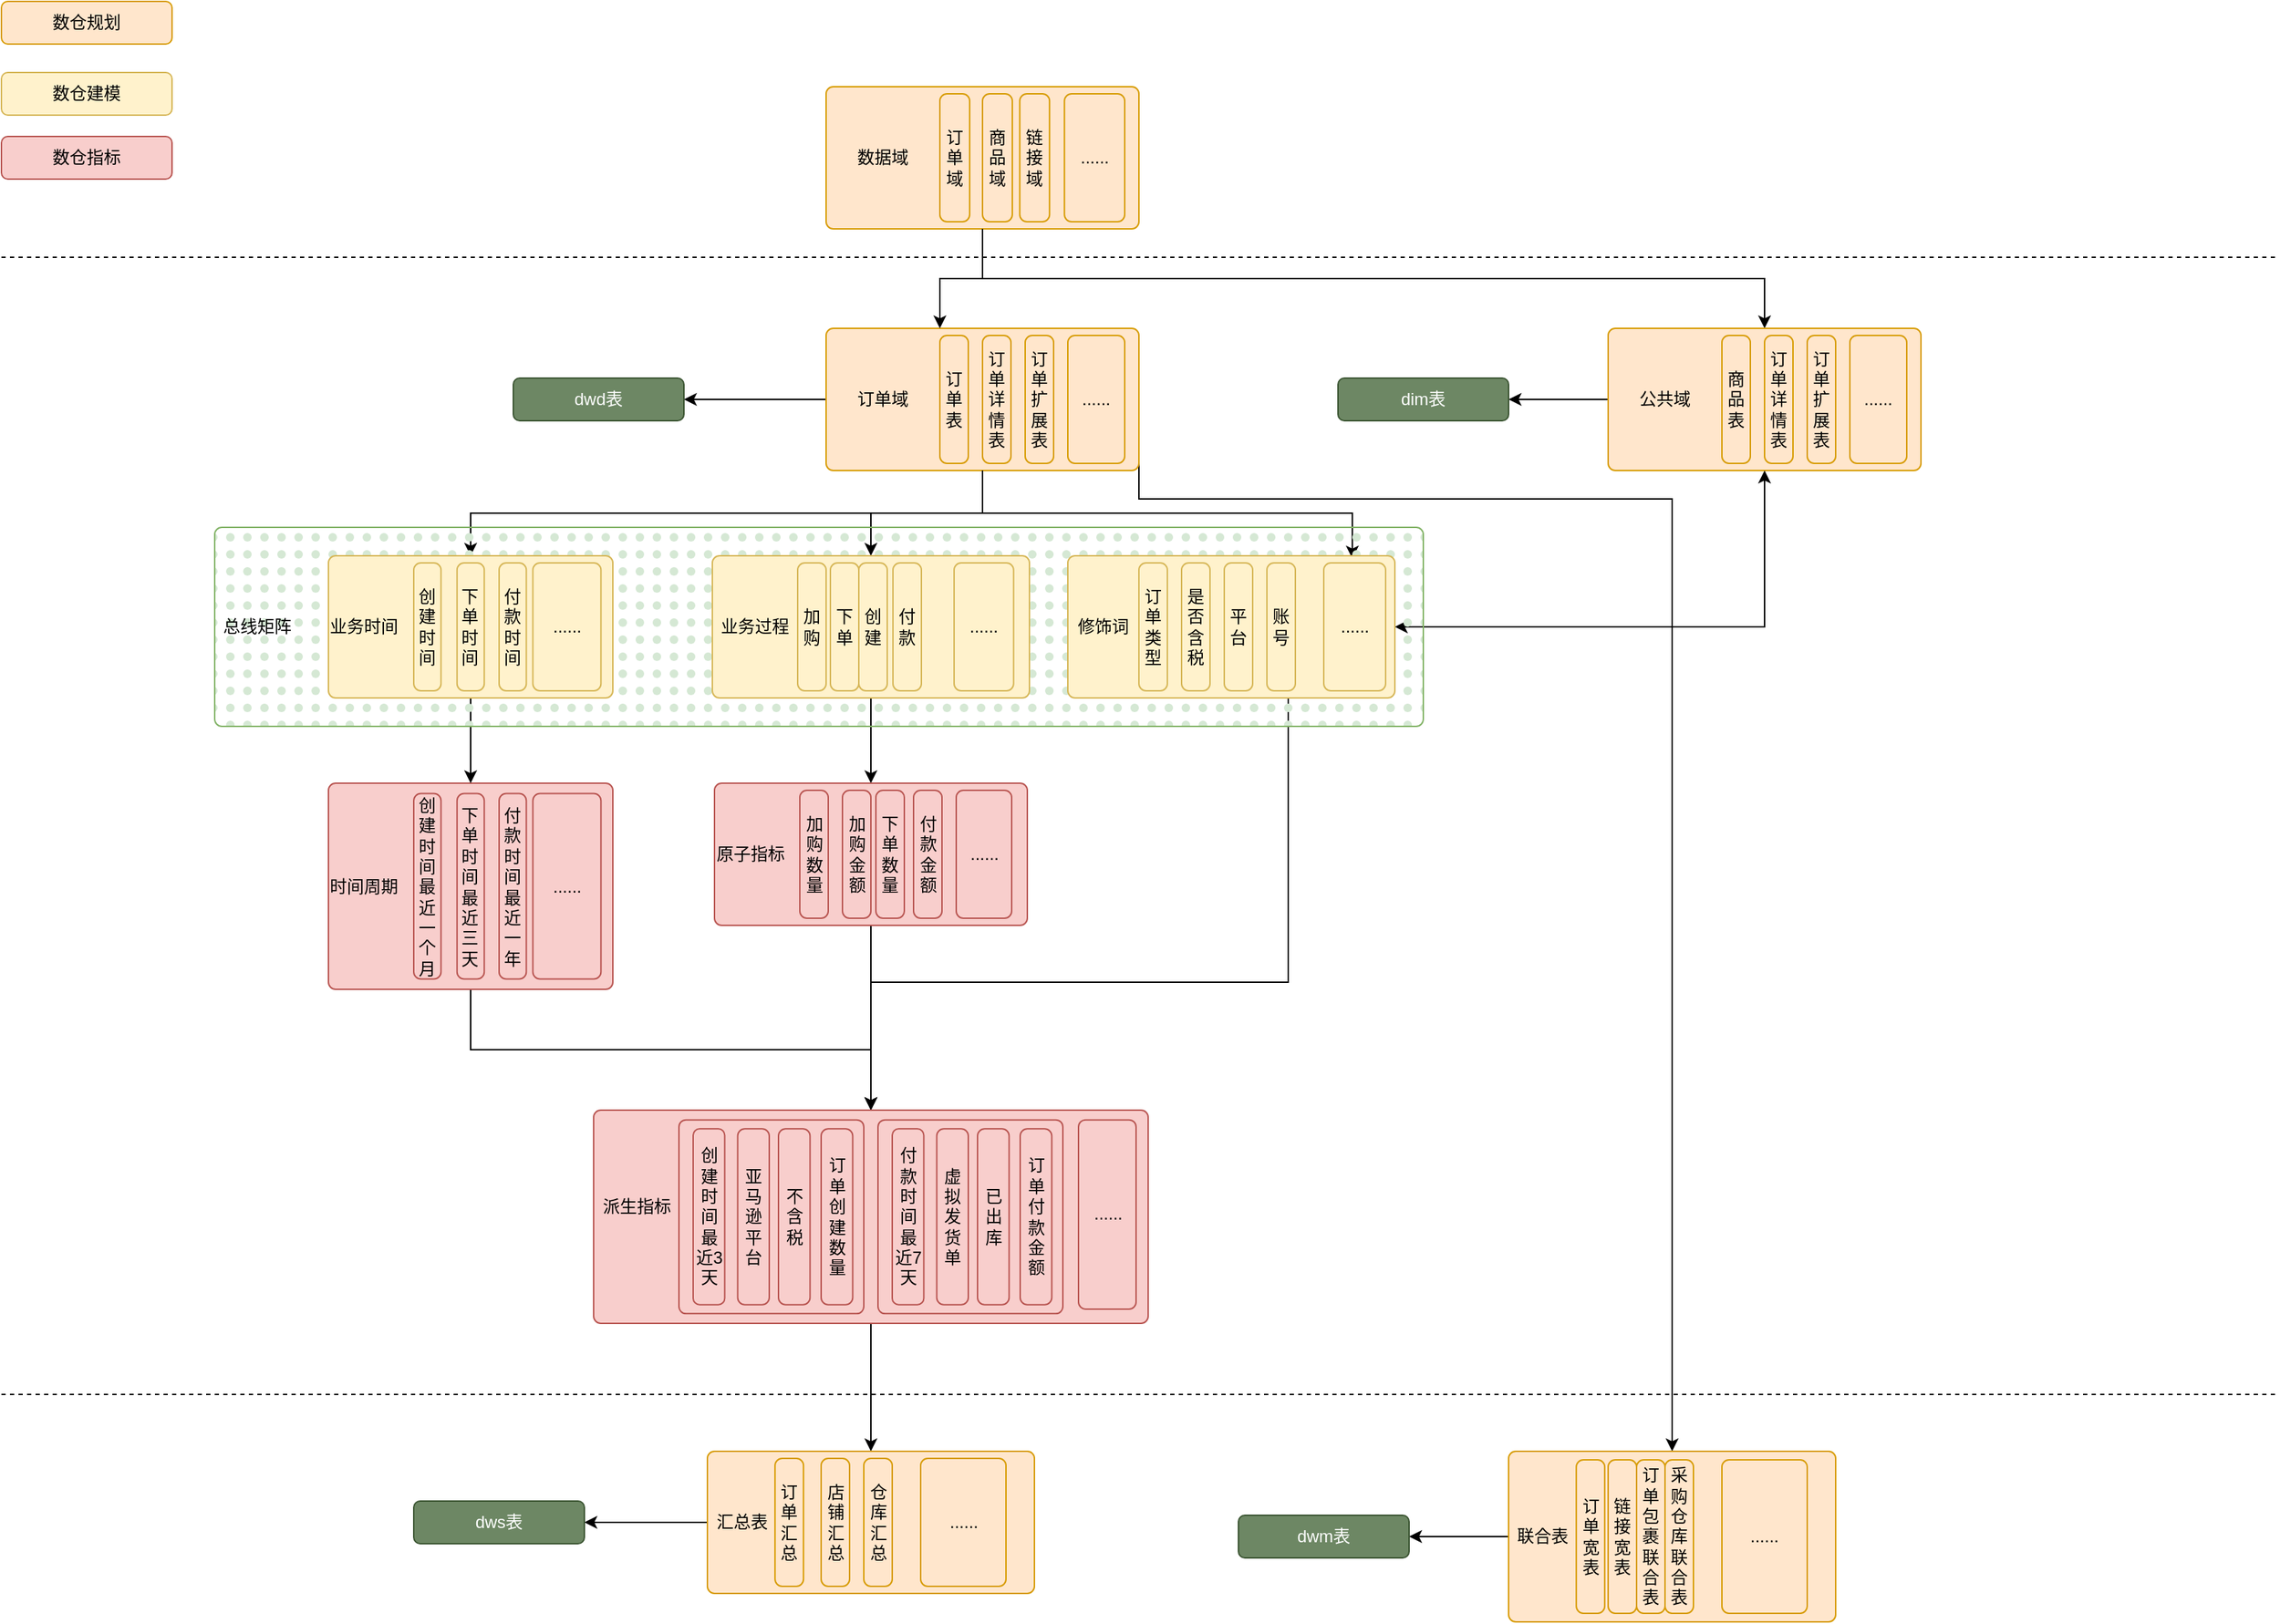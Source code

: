 <mxfile version="24.9.1">
  <diagram name="第 1 页" id="djIlXgQGoJNYmzbcMCp1">
    <mxGraphModel dx="2501" dy="746" grid="1" gridSize="10" guides="1" tooltips="1" connect="1" arrows="1" fold="1" page="1" pageScale="1" pageWidth="827" pageHeight="1169" math="0" shadow="0">
      <root>
        <mxCell id="0" />
        <mxCell id="1" parent="0" />
        <mxCell id="JS5keNYWA7rWo26T6prg-126" style="edgeStyle=orthogonalEdgeStyle;rounded=0;orthogonalLoop=1;jettySize=auto;html=1;exitX=0.5;exitY=1;exitDx=0;exitDy=0;" parent="1" source="JS5keNYWA7rWo26T6prg-25" target="JS5keNYWA7rWo26T6prg-120" edge="1">
          <mxGeometry relative="1" as="geometry" />
        </mxCell>
        <mxCell id="JS5keNYWA7rWo26T6prg-25" value="" style="rounded=1;absoluteArcSize=1;html=1;arcSize=10;fillColor=#ffe6cc;strokeColor=#d79b00;" parent="1" vertex="1">
          <mxGeometry x="220" y="80" width="220" height="100" as="geometry" />
        </mxCell>
        <mxCell id="JS5keNYWA7rWo26T6prg-26" value="数据域" style="html=1;shape=mxgraph.er.anchor;whiteSpace=wrap;" parent="JS5keNYWA7rWo26T6prg-25" vertex="1">
          <mxGeometry width="80" height="100" as="geometry" />
        </mxCell>
        <mxCell id="JS5keNYWA7rWo26T6prg-27" value="链接域" style="rounded=1;absoluteArcSize=1;html=1;arcSize=10;whiteSpace=wrap;points=[];strokeColor=inherit;fillColor=inherit;" parent="JS5keNYWA7rWo26T6prg-25" vertex="1">
          <mxGeometry x="136.19" y="5" width="20.952" height="90" as="geometry" />
        </mxCell>
        <mxCell id="JS5keNYWA7rWo26T6prg-29" value="商品域" style="rounded=1;absoluteArcSize=1;html=1;arcSize=10;whiteSpace=wrap;points=[];strokeColor=inherit;fillColor=inherit;" parent="JS5keNYWA7rWo26T6prg-25" vertex="1">
          <mxGeometry x="110" y="5" width="20.952" height="90" as="geometry" />
        </mxCell>
        <mxCell id="JS5keNYWA7rWo26T6prg-30" value="订单域" style="rounded=1;absoluteArcSize=1;html=1;arcSize=10;whiteSpace=wrap;points=[];strokeColor=inherit;fillColor=inherit;" parent="JS5keNYWA7rWo26T6prg-25" vertex="1">
          <mxGeometry x="80.0" y="5" width="20.952" height="90" as="geometry" />
        </mxCell>
        <mxCell id="JS5keNYWA7rWo26T6prg-36" value="......" style="rounded=1;absoluteArcSize=1;html=1;arcSize=10;whiteSpace=wrap;points=[];strokeColor=inherit;fillColor=inherit;" parent="JS5keNYWA7rWo26T6prg-25" vertex="1">
          <mxGeometry x="167.62" y="5" width="42.38" height="90" as="geometry" />
        </mxCell>
        <mxCell id="JS5keNYWA7rWo26T6prg-101" style="edgeStyle=orthogonalEdgeStyle;rounded=0;orthogonalLoop=1;jettySize=auto;html=1;exitX=0.5;exitY=1;exitDx=0;exitDy=0;entryX=0.5;entryY=0;entryDx=0;entryDy=0;" parent="1" source="JS5keNYWA7rWo26T6prg-37" target="JS5keNYWA7rWo26T6prg-50" edge="1">
          <mxGeometry relative="1" as="geometry" />
        </mxCell>
        <mxCell id="JS5keNYWA7rWo26T6prg-139" style="edgeStyle=orthogonalEdgeStyle;rounded=0;orthogonalLoop=1;jettySize=auto;html=1;exitX=0.5;exitY=1;exitDx=0;exitDy=0;entryX=0.5;entryY=0;entryDx=0;entryDy=0;" parent="1" source="JS5keNYWA7rWo26T6prg-37" target="JS5keNYWA7rWo26T6prg-108" edge="1">
          <mxGeometry relative="1" as="geometry" />
        </mxCell>
        <mxCell id="JS5keNYWA7rWo26T6prg-142" style="edgeStyle=orthogonalEdgeStyle;rounded=0;orthogonalLoop=1;jettySize=auto;html=1;exitX=0;exitY=0.5;exitDx=0;exitDy=0;" parent="1" source="JS5keNYWA7rWo26T6prg-37" target="JS5keNYWA7rWo26T6prg-140" edge="1">
          <mxGeometry relative="1" as="geometry" />
        </mxCell>
        <mxCell id="JS5keNYWA7rWo26T6prg-158" style="edgeStyle=orthogonalEdgeStyle;rounded=0;orthogonalLoop=1;jettySize=auto;html=1;exitX=1;exitY=0.5;exitDx=0;exitDy=0;" parent="1" source="JS5keNYWA7rWo26T6prg-37" target="JS5keNYWA7rWo26T6prg-152" edge="1">
          <mxGeometry relative="1" as="geometry">
            <Array as="points">
              <mxPoint x="440" y="370" />
              <mxPoint x="815" y="370" />
            </Array>
          </mxGeometry>
        </mxCell>
        <mxCell id="JS5keNYWA7rWo26T6prg-37" value="" style="rounded=1;absoluteArcSize=1;html=1;arcSize=10;fillColor=#ffe6cc;strokeColor=#d79b00;" parent="1" vertex="1">
          <mxGeometry x="220" y="250" width="220" height="100" as="geometry" />
        </mxCell>
        <mxCell id="JS5keNYWA7rWo26T6prg-38" value="订单域" style="html=1;shape=mxgraph.er.anchor;whiteSpace=wrap;" parent="JS5keNYWA7rWo26T6prg-37" vertex="1">
          <mxGeometry width="80" height="100" as="geometry" />
        </mxCell>
        <mxCell id="JS5keNYWA7rWo26T6prg-39" value="订单表" style="rounded=1;absoluteArcSize=1;html=1;arcSize=10;whiteSpace=wrap;points=[];strokeColor=inherit;fillColor=inherit;" parent="JS5keNYWA7rWo26T6prg-37" vertex="1">
          <mxGeometry x="80" y="5" width="20" height="90" as="geometry" />
        </mxCell>
        <mxCell id="JS5keNYWA7rWo26T6prg-43" value="订单详情表" style="rounded=1;absoluteArcSize=1;html=1;arcSize=10;whiteSpace=wrap;points=[];strokeColor=inherit;fillColor=inherit;" parent="JS5keNYWA7rWo26T6prg-37" vertex="1">
          <mxGeometry x="110" y="5" width="20" height="90" as="geometry" />
        </mxCell>
        <mxCell id="JS5keNYWA7rWo26T6prg-44" value="订单扩展表" style="rounded=1;absoluteArcSize=1;html=1;arcSize=10;whiteSpace=wrap;points=[];strokeColor=inherit;fillColor=inherit;" parent="JS5keNYWA7rWo26T6prg-37" vertex="1">
          <mxGeometry x="140" y="5" width="20" height="90" as="geometry" />
        </mxCell>
        <mxCell id="JS5keNYWA7rWo26T6prg-45" value="......" style="rounded=1;absoluteArcSize=1;html=1;arcSize=10;whiteSpace=wrap;points=[];strokeColor=inherit;fillColor=inherit;" parent="JS5keNYWA7rWo26T6prg-37" vertex="1">
          <mxGeometry x="170" y="5" width="40" height="90" as="geometry" />
        </mxCell>
        <mxCell id="JS5keNYWA7rWo26T6prg-118" style="edgeStyle=orthogonalEdgeStyle;rounded=0;orthogonalLoop=1;jettySize=auto;html=1;exitX=0.5;exitY=1;exitDx=0;exitDy=0;entryX=0.5;entryY=0;entryDx=0;entryDy=0;" parent="1" source="JS5keNYWA7rWo26T6prg-47" target="JS5keNYWA7rWo26T6prg-59" edge="1">
          <mxGeometry relative="1" as="geometry">
            <Array as="points">
              <mxPoint x="545" y="710" />
              <mxPoint x="252" y="710" />
            </Array>
          </mxGeometry>
        </mxCell>
        <mxCell id="JS5keNYWA7rWo26T6prg-103" style="edgeStyle=orthogonalEdgeStyle;rounded=0;orthogonalLoop=1;jettySize=auto;html=1;exitX=0.5;exitY=1;exitDx=0;exitDy=0;entryX=0.5;entryY=0;entryDx=0;entryDy=0;" parent="1" source="JS5keNYWA7rWo26T6prg-50" target="JS5keNYWA7rWo26T6prg-56" edge="1">
          <mxGeometry relative="1" as="geometry" />
        </mxCell>
        <mxCell id="JS5keNYWA7rWo26T6prg-116" style="edgeStyle=orthogonalEdgeStyle;rounded=0;orthogonalLoop=1;jettySize=auto;html=1;exitX=0.5;exitY=1;exitDx=0;exitDy=0;entryX=0.5;entryY=0;entryDx=0;entryDy=0;" parent="1" source="JS5keNYWA7rWo26T6prg-53" target="JS5keNYWA7rWo26T6prg-59" edge="1">
          <mxGeometry relative="1" as="geometry" />
        </mxCell>
        <mxCell id="JS5keNYWA7rWo26T6prg-53" value="" style="rounded=1;absoluteArcSize=1;html=1;arcSize=10;fillColor=#f8cecc;strokeColor=#b85450;" parent="1" vertex="1">
          <mxGeometry x="-130" y="570" width="200" height="145" as="geometry" />
        </mxCell>
        <mxCell id="JS5keNYWA7rWo26T6prg-54" value="时间周期" style="html=1;shape=mxgraph.er.anchor;whiteSpace=wrap;" parent="JS5keNYWA7rWo26T6prg-53" vertex="1">
          <mxGeometry width="50.0" height="145.0" as="geometry" />
        </mxCell>
        <mxCell id="JS5keNYWA7rWo26T6prg-65" value="......" style="rounded=1;absoluteArcSize=1;html=1;arcSize=10;whiteSpace=wrap;points=[];strokeColor=inherit;fillColor=inherit;" parent="JS5keNYWA7rWo26T6prg-53" vertex="1">
          <mxGeometry x="143.75" y="7.25" width="47.917" height="130.5" as="geometry" />
        </mxCell>
        <mxCell id="JS5keNYWA7rWo26T6prg-64" value="付款时间最近一年" style="rounded=1;absoluteArcSize=1;html=1;arcSize=10;whiteSpace=wrap;points=[];strokeColor=inherit;fillColor=inherit;" parent="JS5keNYWA7rWo26T6prg-53" vertex="1">
          <mxGeometry x="120.001" y="7.25" width="19.167" height="130.5" as="geometry" />
        </mxCell>
        <mxCell id="JS5keNYWA7rWo26T6prg-63" value="下单时间最近三天" style="rounded=1;absoluteArcSize=1;html=1;arcSize=10;whiteSpace=wrap;points=[];strokeColor=inherit;fillColor=inherit;" parent="JS5keNYWA7rWo26T6prg-53" vertex="1">
          <mxGeometry x="90.421" y="7.25" width="19.167" height="130.5" as="geometry" />
        </mxCell>
        <mxCell id="JS5keNYWA7rWo26T6prg-55" value="创建时间最近一个月" style="rounded=1;absoluteArcSize=1;html=1;arcSize=10;whiteSpace=wrap;points=[];strokeColor=inherit;fillColor=inherit;" parent="JS5keNYWA7rWo26T6prg-53" vertex="1">
          <mxGeometry x="60" y="7.25" width="19.167" height="130.5" as="geometry" />
        </mxCell>
        <mxCell id="JS5keNYWA7rWo26T6prg-106" style="edgeStyle=orthogonalEdgeStyle;rounded=0;orthogonalLoop=1;jettySize=auto;html=1;exitX=0.5;exitY=1;exitDx=0;exitDy=0;entryX=0.5;entryY=0;entryDx=0;entryDy=0;" parent="1" source="JS5keNYWA7rWo26T6prg-56" target="JS5keNYWA7rWo26T6prg-59" edge="1">
          <mxGeometry relative="1" as="geometry" />
        </mxCell>
        <mxCell id="JS5keNYWA7rWo26T6prg-56" value="" style="rounded=1;absoluteArcSize=1;html=1;arcSize=10;fillColor=#f8cecc;strokeColor=#b85450;" parent="1" vertex="1">
          <mxGeometry x="141.5" y="570" width="220" height="100" as="geometry" />
        </mxCell>
        <mxCell id="JS5keNYWA7rWo26T6prg-57" value="原子指标" style="html=1;shape=mxgraph.er.anchor;whiteSpace=wrap;" parent="JS5keNYWA7rWo26T6prg-56" vertex="1">
          <mxGeometry width="50" height="100" as="geometry" />
        </mxCell>
        <mxCell id="JS5keNYWA7rWo26T6prg-58" value="......" style="rounded=1;absoluteArcSize=1;html=1;arcSize=10;whiteSpace=wrap;points=[];strokeColor=inherit;fillColor=inherit;" parent="JS5keNYWA7rWo26T6prg-56" vertex="1">
          <mxGeometry x="170" y="5" width="39" height="90" as="geometry" />
        </mxCell>
        <mxCell id="JS5keNYWA7rWo26T6prg-70" value="加购数量" style="rounded=1;absoluteArcSize=1;html=1;arcSize=10;whiteSpace=wrap;points=[];strokeColor=inherit;fillColor=inherit;" parent="JS5keNYWA7rWo26T6prg-56" vertex="1">
          <mxGeometry x="60" y="5" width="20" height="90" as="geometry" />
        </mxCell>
        <mxCell id="JS5keNYWA7rWo26T6prg-71" value="加购金额" style="rounded=1;absoluteArcSize=1;html=1;arcSize=10;whiteSpace=wrap;points=[];strokeColor=inherit;fillColor=inherit;" parent="JS5keNYWA7rWo26T6prg-56" vertex="1">
          <mxGeometry x="90" y="5" width="20" height="90" as="geometry" />
        </mxCell>
        <mxCell id="JS5keNYWA7rWo26T6prg-72" value="下单数量" style="rounded=1;absoluteArcSize=1;html=1;arcSize=10;whiteSpace=wrap;points=[];strokeColor=inherit;fillColor=inherit;" parent="JS5keNYWA7rWo26T6prg-56" vertex="1">
          <mxGeometry x="113.5" y="5" width="20" height="90" as="geometry" />
        </mxCell>
        <mxCell id="JS5keNYWA7rWo26T6prg-73" value="付款金额" style="rounded=1;absoluteArcSize=1;html=1;arcSize=10;whiteSpace=wrap;points=[];strokeColor=inherit;fillColor=inherit;" parent="JS5keNYWA7rWo26T6prg-56" vertex="1">
          <mxGeometry x="140" y="5" width="20" height="90" as="geometry" />
        </mxCell>
        <mxCell id="JS5keNYWA7rWo26T6prg-151" style="edgeStyle=orthogonalEdgeStyle;rounded=0;orthogonalLoop=1;jettySize=auto;html=1;exitX=0.5;exitY=1;exitDx=0;exitDy=0;entryX=0.5;entryY=0;entryDx=0;entryDy=0;" parent="1" source="JS5keNYWA7rWo26T6prg-59" target="JS5keNYWA7rWo26T6prg-145" edge="1">
          <mxGeometry relative="1" as="geometry" />
        </mxCell>
        <mxCell id="JS5keNYWA7rWo26T6prg-59" value="" style="rounded=1;absoluteArcSize=1;html=1;arcSize=10;fillColor=#f8cecc;strokeColor=#b85450;" parent="1" vertex="1">
          <mxGeometry x="56.5" y="800" width="390" height="150" as="geometry" />
        </mxCell>
        <mxCell id="JS5keNYWA7rWo26T6prg-60" value="派生指标" style="html=1;shape=mxgraph.er.anchor;whiteSpace=wrap;" parent="JS5keNYWA7rWo26T6prg-59" vertex="1">
          <mxGeometry width="60" height="136.36" as="geometry" />
        </mxCell>
        <mxCell id="JS5keNYWA7rWo26T6prg-61" value="......" style="rounded=1;absoluteArcSize=1;html=1;arcSize=10;whiteSpace=wrap;points=[];strokeColor=inherit;fillColor=inherit;" parent="JS5keNYWA7rWo26T6prg-59" vertex="1">
          <mxGeometry x="341" y="6.82" width="40.5" height="133.18" as="geometry" />
        </mxCell>
        <mxCell id="JS5keNYWA7rWo26T6prg-80" value="" style="rounded=1;absoluteArcSize=1;html=1;arcSize=10;fillColor=#f8cecc;strokeColor=#b85450;" parent="JS5keNYWA7rWo26T6prg-59" vertex="1">
          <mxGeometry x="60" y="6.82" width="130" height="136.36" as="geometry" />
        </mxCell>
        <mxCell id="JS5keNYWA7rWo26T6prg-81" value="" style="html=1;shape=mxgraph.er.anchor;whiteSpace=wrap;" parent="JS5keNYWA7rWo26T6prg-80" vertex="1">
          <mxGeometry width="65" height="136.36" as="geometry" />
        </mxCell>
        <mxCell id="JS5keNYWA7rWo26T6prg-85" value="创建时间最近3天" style="rounded=1;absoluteArcSize=1;html=1;arcSize=9;whiteSpace=wrap;points=[];strokeColor=inherit;fillColor=inherit;" parent="JS5keNYWA7rWo26T6prg-80" vertex="1">
          <mxGeometry x="10" y="6.36" width="22.2" height="123.64" as="geometry" />
        </mxCell>
        <mxCell id="JS5keNYWA7rWo26T6prg-82" value="亚马逊平台" style="rounded=1;absoluteArcSize=1;html=1;arcSize=10;whiteSpace=wrap;points=[];strokeColor=inherit;fillColor=inherit;" parent="JS5keNYWA7rWo26T6prg-80" vertex="1">
          <mxGeometry x="41.3" y="6.36" width="22.2" height="123.64" as="geometry" />
        </mxCell>
        <mxCell id="JS5keNYWA7rWo26T6prg-86" value="不含税" style="rounded=1;absoluteArcSize=1;html=1;arcSize=10;whiteSpace=wrap;points=[];strokeColor=inherit;fillColor=inherit;" parent="JS5keNYWA7rWo26T6prg-80" vertex="1">
          <mxGeometry x="70" y="6.36" width="22.2" height="123.64" as="geometry" />
        </mxCell>
        <mxCell id="JS5keNYWA7rWo26T6prg-87" value="订单创建数量" style="rounded=1;absoluteArcSize=1;html=1;arcSize=10;whiteSpace=wrap;points=[];strokeColor=inherit;fillColor=inherit;" parent="JS5keNYWA7rWo26T6prg-80" vertex="1">
          <mxGeometry x="100" y="6.36" width="22.2" height="123.64" as="geometry" />
        </mxCell>
        <mxCell id="JS5keNYWA7rWo26T6prg-89" value="" style="rounded=1;absoluteArcSize=1;html=1;arcSize=10;fillColor=#f8cecc;strokeColor=#b85450;" parent="JS5keNYWA7rWo26T6prg-59" vertex="1">
          <mxGeometry x="200" y="6.82" width="130" height="136.36" as="geometry" />
        </mxCell>
        <mxCell id="JS5keNYWA7rWo26T6prg-90" value="" style="html=1;shape=mxgraph.er.anchor;whiteSpace=wrap;" parent="JS5keNYWA7rWo26T6prg-89" vertex="1">
          <mxGeometry width="65" height="136.36" as="geometry" />
        </mxCell>
        <mxCell id="JS5keNYWA7rWo26T6prg-91" value="付款时间最近7天" style="rounded=1;absoluteArcSize=1;html=1;arcSize=9;whiteSpace=wrap;points=[];strokeColor=inherit;fillColor=inherit;" parent="JS5keNYWA7rWo26T6prg-89" vertex="1">
          <mxGeometry x="10" y="6.36" width="22.2" height="123.64" as="geometry" />
        </mxCell>
        <mxCell id="JS5keNYWA7rWo26T6prg-92" value="虚拟发货单" style="rounded=1;absoluteArcSize=1;html=1;arcSize=10;whiteSpace=wrap;points=[];strokeColor=inherit;fillColor=inherit;" parent="JS5keNYWA7rWo26T6prg-89" vertex="1">
          <mxGeometry x="41.3" y="6.36" width="22.2" height="123.64" as="geometry" />
        </mxCell>
        <mxCell id="JS5keNYWA7rWo26T6prg-93" value="已出库" style="rounded=1;absoluteArcSize=1;html=1;arcSize=10;whiteSpace=wrap;points=[];strokeColor=inherit;fillColor=inherit;" parent="JS5keNYWA7rWo26T6prg-89" vertex="1">
          <mxGeometry x="70" y="6.36" width="22.2" height="123.64" as="geometry" />
        </mxCell>
        <mxCell id="JS5keNYWA7rWo26T6prg-94" value="订单付款金额" style="rounded=1;absoluteArcSize=1;html=1;arcSize=10;whiteSpace=wrap;points=[];strokeColor=inherit;fillColor=inherit;" parent="JS5keNYWA7rWo26T6prg-89" vertex="1">
          <mxGeometry x="100" y="6.36" width="22.2" height="123.64" as="geometry" />
        </mxCell>
        <mxCell id="JS5keNYWA7rWo26T6prg-99" style="edgeStyle=orthogonalEdgeStyle;rounded=0;orthogonalLoop=1;jettySize=auto;html=1;exitX=0.5;exitY=1;exitDx=0;exitDy=0;entryX=1;entryY=0;entryDx=0;entryDy=0;entryPerimeter=0;" parent="1" source="JS5keNYWA7rWo26T6prg-25" target="JS5keNYWA7rWo26T6prg-38" edge="1">
          <mxGeometry relative="1" as="geometry" />
        </mxCell>
        <mxCell id="JS5keNYWA7rWo26T6prg-100" style="edgeStyle=orthogonalEdgeStyle;rounded=0;orthogonalLoop=1;jettySize=auto;html=1;exitX=0.5;exitY=1;exitDx=0;exitDy=0;entryX=0.87;entryY=0.02;entryDx=0;entryDy=0;entryPerimeter=0;" parent="1" source="JS5keNYWA7rWo26T6prg-37" target="JS5keNYWA7rWo26T6prg-47" edge="1">
          <mxGeometry relative="1" as="geometry" />
        </mxCell>
        <mxCell id="JS5keNYWA7rWo26T6prg-115" style="edgeStyle=orthogonalEdgeStyle;rounded=0;orthogonalLoop=1;jettySize=auto;html=1;exitX=0.5;exitY=1;exitDx=0;exitDy=0;entryX=0.5;entryY=0;entryDx=0;entryDy=0;" parent="1" source="JS5keNYWA7rWo26T6prg-108" target="JS5keNYWA7rWo26T6prg-53" edge="1">
          <mxGeometry relative="1" as="geometry" />
        </mxCell>
        <mxCell id="JS5keNYWA7rWo26T6prg-144" style="edgeStyle=orthogonalEdgeStyle;rounded=0;orthogonalLoop=1;jettySize=auto;html=1;exitX=0;exitY=0.5;exitDx=0;exitDy=0;" parent="1" source="JS5keNYWA7rWo26T6prg-120" target="JS5keNYWA7rWo26T6prg-143" edge="1">
          <mxGeometry relative="1" as="geometry" />
        </mxCell>
        <mxCell id="JS5keNYWA7rWo26T6prg-120" value="" style="rounded=1;absoluteArcSize=1;html=1;arcSize=10;fillColor=#ffe6cc;strokeColor=#d79b00;" parent="1" vertex="1">
          <mxGeometry x="770" y="250" width="220" height="100" as="geometry" />
        </mxCell>
        <mxCell id="JS5keNYWA7rWo26T6prg-121" value="公共域" style="html=1;shape=mxgraph.er.anchor;whiteSpace=wrap;" parent="JS5keNYWA7rWo26T6prg-120" vertex="1">
          <mxGeometry width="80" height="100" as="geometry" />
        </mxCell>
        <mxCell id="JS5keNYWA7rWo26T6prg-122" value="商品表" style="rounded=1;absoluteArcSize=1;html=1;arcSize=10;whiteSpace=wrap;points=[];strokeColor=inherit;fillColor=inherit;" parent="JS5keNYWA7rWo26T6prg-120" vertex="1">
          <mxGeometry x="80" y="5" width="20" height="90" as="geometry" />
        </mxCell>
        <mxCell id="JS5keNYWA7rWo26T6prg-123" value="订单详情表" style="rounded=1;absoluteArcSize=1;html=1;arcSize=10;whiteSpace=wrap;points=[];strokeColor=inherit;fillColor=inherit;" parent="JS5keNYWA7rWo26T6prg-120" vertex="1">
          <mxGeometry x="110" y="5" width="20" height="90" as="geometry" />
        </mxCell>
        <mxCell id="JS5keNYWA7rWo26T6prg-124" value="订单扩展表" style="rounded=1;absoluteArcSize=1;html=1;arcSize=10;whiteSpace=wrap;points=[];strokeColor=inherit;fillColor=inherit;" parent="JS5keNYWA7rWo26T6prg-120" vertex="1">
          <mxGeometry x="140" y="5" width="20" height="90" as="geometry" />
        </mxCell>
        <mxCell id="JS5keNYWA7rWo26T6prg-125" value="......" style="rounded=1;absoluteArcSize=1;html=1;arcSize=10;whiteSpace=wrap;points=[];strokeColor=inherit;fillColor=inherit;" parent="JS5keNYWA7rWo26T6prg-120" vertex="1">
          <mxGeometry x="170" y="5" width="40" height="90" as="geometry" />
        </mxCell>
        <mxCell id="JS5keNYWA7rWo26T6prg-129" value="" style="endArrow=classic;startArrow=classic;html=1;rounded=0;exitX=1;exitY=0.5;exitDx=0;exitDy=0;entryX=0.5;entryY=1;entryDx=0;entryDy=0;" parent="1" source="JS5keNYWA7rWo26T6prg-47" target="JS5keNYWA7rWo26T6prg-120" edge="1">
          <mxGeometry width="50" height="50" relative="1" as="geometry">
            <mxPoint x="310" y="270" as="sourcePoint" />
            <mxPoint x="900" y="390" as="targetPoint" />
            <Array as="points">
              <mxPoint x="880" y="460" />
            </Array>
          </mxGeometry>
        </mxCell>
        <mxCell id="JS5keNYWA7rWo26T6prg-130" value="数仓规划" style="rounded=1;whiteSpace=wrap;html=1;fillColor=#ffe6cc;strokeColor=#d79b00;" parent="1" vertex="1">
          <mxGeometry x="-360" y="20" width="120" height="30" as="geometry" />
        </mxCell>
        <mxCell id="JS5keNYWA7rWo26T6prg-131" value="数仓建模" style="rounded=1;whiteSpace=wrap;html=1;fillColor=#fff2cc;strokeColor=#d6b656;" parent="1" vertex="1">
          <mxGeometry x="-360" y="70" width="120" height="30" as="geometry" />
        </mxCell>
        <mxCell id="JS5keNYWA7rWo26T6prg-132" value="数仓指标" style="rounded=1;whiteSpace=wrap;html=1;fillColor=#f8cecc;strokeColor=#b85450;" parent="1" vertex="1">
          <mxGeometry x="-360" y="115" width="120" height="30" as="geometry" />
        </mxCell>
        <mxCell id="JS5keNYWA7rWo26T6prg-133" value="" style="endArrow=none;dashed=1;html=1;rounded=0;" parent="1" edge="1">
          <mxGeometry width="50" height="50" relative="1" as="geometry">
            <mxPoint x="-360" y="200" as="sourcePoint" />
            <mxPoint x="1240" y="200" as="targetPoint" />
          </mxGeometry>
        </mxCell>
        <mxCell id="JS5keNYWA7rWo26T6prg-134" value="" style="endArrow=none;dashed=1;html=1;rounded=0;" parent="1" edge="1">
          <mxGeometry width="50" height="50" relative="1" as="geometry">
            <mxPoint x="-360" y="1000" as="sourcePoint" />
            <mxPoint x="1240" y="1000" as="targetPoint" />
          </mxGeometry>
        </mxCell>
        <mxCell id="JS5keNYWA7rWo26T6prg-136" value="" style="rounded=1;absoluteArcSize=1;html=1;arcSize=10;fillStyle=dots;fillColor=#d5e8d4;strokeColor=#82b366;" parent="1" vertex="1">
          <mxGeometry x="-210" y="390" width="850" height="140" as="geometry" />
        </mxCell>
        <mxCell id="JS5keNYWA7rWo26T6prg-137" value="总线矩阵" style="html=1;shape=mxgraph.er.anchor;whiteSpace=wrap;" parent="JS5keNYWA7rWo26T6prg-136" vertex="1">
          <mxGeometry width="60" height="140" as="geometry" />
        </mxCell>
        <mxCell id="JS5keNYWA7rWo26T6prg-108" value="" style="rounded=1;absoluteArcSize=1;html=1;arcSize=10;fillColor=#fff2cc;strokeColor=#d6b656;" parent="JS5keNYWA7rWo26T6prg-136" vertex="1">
          <mxGeometry x="80" y="20" width="200" height="100" as="geometry" />
        </mxCell>
        <mxCell id="JS5keNYWA7rWo26T6prg-109" value="业务时间" style="html=1;shape=mxgraph.er.anchor;whiteSpace=wrap;" parent="JS5keNYWA7rWo26T6prg-108" vertex="1">
          <mxGeometry width="50.0" height="100" as="geometry" />
        </mxCell>
        <mxCell id="JS5keNYWA7rWo26T6prg-110" value="......" style="rounded=1;absoluteArcSize=1;html=1;arcSize=10;whiteSpace=wrap;points=[];strokeColor=inherit;fillColor=inherit;" parent="JS5keNYWA7rWo26T6prg-108" vertex="1">
          <mxGeometry x="143.75" y="5" width="47.917" height="90" as="geometry" />
        </mxCell>
        <mxCell id="JS5keNYWA7rWo26T6prg-111" value="付款时间" style="rounded=1;absoluteArcSize=1;html=1;arcSize=10;whiteSpace=wrap;points=[];strokeColor=inherit;fillColor=inherit;" parent="JS5keNYWA7rWo26T6prg-108" vertex="1">
          <mxGeometry x="120.001" y="5" width="19.167" height="90" as="geometry" />
        </mxCell>
        <mxCell id="JS5keNYWA7rWo26T6prg-112" value="下单时间" style="rounded=1;absoluteArcSize=1;html=1;arcSize=10;whiteSpace=wrap;points=[];strokeColor=inherit;fillColor=inherit;" parent="JS5keNYWA7rWo26T6prg-108" vertex="1">
          <mxGeometry x="90.421" y="5" width="19.167" height="90" as="geometry" />
        </mxCell>
        <mxCell id="JS5keNYWA7rWo26T6prg-113" value="创建时间" style="rounded=1;absoluteArcSize=1;html=1;arcSize=10;whiteSpace=wrap;points=[];strokeColor=inherit;fillColor=inherit;" parent="JS5keNYWA7rWo26T6prg-108" vertex="1">
          <mxGeometry x="60" y="5" width="19.167" height="90" as="geometry" />
        </mxCell>
        <mxCell id="JS5keNYWA7rWo26T6prg-50" value="" style="rounded=1;absoluteArcSize=1;html=1;arcSize=10;fillColor=#fff2cc;strokeColor=#d6b656;" parent="JS5keNYWA7rWo26T6prg-136" vertex="1">
          <mxGeometry x="350" y="20" width="223" height="100" as="geometry" />
        </mxCell>
        <mxCell id="JS5keNYWA7rWo26T6prg-51" value="业务过程" style="html=1;shape=mxgraph.er.anchor;whiteSpace=wrap;" parent="JS5keNYWA7rWo26T6prg-50" vertex="1">
          <mxGeometry width="60" height="100" as="geometry" />
        </mxCell>
        <mxCell id="JS5keNYWA7rWo26T6prg-52" value="......" style="rounded=1;absoluteArcSize=1;html=1;arcSize=10;whiteSpace=wrap;points=[];strokeColor=inherit;fillColor=inherit;" parent="JS5keNYWA7rWo26T6prg-50" vertex="1">
          <mxGeometry x="170" y="5" width="41.85" height="90" as="geometry" />
        </mxCell>
        <mxCell id="JS5keNYWA7rWo26T6prg-66" value="加购" style="rounded=1;absoluteArcSize=1;html=1;arcSize=10;whiteSpace=wrap;points=[];strokeColor=inherit;fillColor=inherit;" parent="JS5keNYWA7rWo26T6prg-50" vertex="1">
          <mxGeometry x="60" y="5" width="20" height="90" as="geometry" />
        </mxCell>
        <mxCell id="JS5keNYWA7rWo26T6prg-67" value="下单" style="rounded=1;absoluteArcSize=1;html=1;arcSize=10;whiteSpace=wrap;points=[];strokeColor=inherit;fillColor=inherit;" parent="JS5keNYWA7rWo26T6prg-50" vertex="1">
          <mxGeometry x="83" y="5" width="20" height="90" as="geometry" />
        </mxCell>
        <mxCell id="JS5keNYWA7rWo26T6prg-68" value="创建" style="rounded=1;absoluteArcSize=1;html=1;arcSize=10;whiteSpace=wrap;points=[];strokeColor=inherit;fillColor=inherit;" parent="JS5keNYWA7rWo26T6prg-50" vertex="1">
          <mxGeometry x="103" y="5" width="20" height="90" as="geometry" />
        </mxCell>
        <mxCell id="JS5keNYWA7rWo26T6prg-69" value="付款" style="rounded=1;absoluteArcSize=1;html=1;arcSize=10;whiteSpace=wrap;points=[];strokeColor=inherit;fillColor=inherit;" parent="JS5keNYWA7rWo26T6prg-50" vertex="1">
          <mxGeometry x="127" y="5" width="20" height="90" as="geometry" />
        </mxCell>
        <mxCell id="JS5keNYWA7rWo26T6prg-47" value="" style="rounded=1;absoluteArcSize=1;html=1;arcSize=10;fillColor=#fff2cc;strokeColor=#d6b656;" parent="JS5keNYWA7rWo26T6prg-136" vertex="1">
          <mxGeometry x="600" y="20" width="230" height="100" as="geometry" />
        </mxCell>
        <mxCell id="JS5keNYWA7rWo26T6prg-48" value="修饰词" style="html=1;shape=mxgraph.er.anchor;whiteSpace=wrap;" parent="JS5keNYWA7rWo26T6prg-47" vertex="1">
          <mxGeometry width="50" height="100" as="geometry" />
        </mxCell>
        <mxCell id="JS5keNYWA7rWo26T6prg-49" value="......" style="rounded=1;absoluteArcSize=1;html=1;arcSize=10;whiteSpace=wrap;points=[];strokeColor=inherit;fillColor=inherit;" parent="JS5keNYWA7rWo26T6prg-47" vertex="1">
          <mxGeometry x="180" y="5" width="43.5" height="90" as="geometry" />
        </mxCell>
        <mxCell id="JS5keNYWA7rWo26T6prg-74" value="订单类型" style="rounded=1;absoluteArcSize=1;html=1;arcSize=10;whiteSpace=wrap;points=[];strokeColor=inherit;fillColor=inherit;" parent="JS5keNYWA7rWo26T6prg-47" vertex="1">
          <mxGeometry x="50" y="5" width="20" height="90" as="geometry" />
        </mxCell>
        <mxCell id="JS5keNYWA7rWo26T6prg-75" value="是否含税" style="rounded=1;absoluteArcSize=1;html=1;arcSize=10;whiteSpace=wrap;points=[];strokeColor=inherit;fillColor=inherit;" parent="JS5keNYWA7rWo26T6prg-47" vertex="1">
          <mxGeometry x="80" y="5" width="20" height="90" as="geometry" />
        </mxCell>
        <mxCell id="JS5keNYWA7rWo26T6prg-76" value="平台" style="rounded=1;absoluteArcSize=1;html=1;arcSize=10;whiteSpace=wrap;points=[];strokeColor=inherit;fillColor=inherit;" parent="JS5keNYWA7rWo26T6prg-47" vertex="1">
          <mxGeometry x="110" y="5" width="20" height="90" as="geometry" />
        </mxCell>
        <mxCell id="JS5keNYWA7rWo26T6prg-77" value="账号" style="rounded=1;absoluteArcSize=1;html=1;arcSize=10;whiteSpace=wrap;points=[];strokeColor=inherit;fillColor=inherit;" parent="JS5keNYWA7rWo26T6prg-47" vertex="1">
          <mxGeometry x="140" y="5" width="20" height="90" as="geometry" />
        </mxCell>
        <mxCell id="JS5keNYWA7rWo26T6prg-140" value="dwd表" style="rounded=1;whiteSpace=wrap;html=1;fillColor=#6d8764;fontColor=#ffffff;strokeColor=#3A5431;" parent="1" vertex="1">
          <mxGeometry y="285" width="120" height="30" as="geometry" />
        </mxCell>
        <mxCell id="JS5keNYWA7rWo26T6prg-143" value="dim表" style="rounded=1;whiteSpace=wrap;html=1;fillColor=#6d8764;fontColor=#ffffff;strokeColor=#3A5431;" parent="1" vertex="1">
          <mxGeometry x="580" y="285" width="120" height="30" as="geometry" />
        </mxCell>
        <mxCell id="JS5keNYWA7rWo26T6prg-161" style="edgeStyle=orthogonalEdgeStyle;rounded=0;orthogonalLoop=1;jettySize=auto;html=1;exitX=0;exitY=0.5;exitDx=0;exitDy=0;entryX=1;entryY=0.5;entryDx=0;entryDy=0;" parent="1" source="JS5keNYWA7rWo26T6prg-145" target="JS5keNYWA7rWo26T6prg-160" edge="1">
          <mxGeometry relative="1" as="geometry" />
        </mxCell>
        <mxCell id="JS5keNYWA7rWo26T6prg-145" value="" style="rounded=1;absoluteArcSize=1;html=1;arcSize=10;fillColor=#ffe6cc;strokeColor=#d79b00;" parent="1" vertex="1">
          <mxGeometry x="136.5" y="1040" width="230" height="100" as="geometry" />
        </mxCell>
        <mxCell id="JS5keNYWA7rWo26T6prg-146" value="汇总表" style="html=1;shape=mxgraph.er.anchor;whiteSpace=wrap;" parent="JS5keNYWA7rWo26T6prg-145" vertex="1">
          <mxGeometry width="47.586" height="100" as="geometry" />
        </mxCell>
        <mxCell id="JS5keNYWA7rWo26T6prg-147" value="订单汇总" style="rounded=1;absoluteArcSize=1;html=1;arcSize=10;whiteSpace=wrap;points=[];strokeColor=inherit;fillColor=inherit;" parent="JS5keNYWA7rWo26T6prg-145" vertex="1">
          <mxGeometry x="47.59" y="5" width="20" height="90" as="geometry" />
        </mxCell>
        <mxCell id="JS5keNYWA7rWo26T6prg-148" value="店铺汇总" style="rounded=1;absoluteArcSize=1;html=1;arcSize=10;whiteSpace=wrap;points=[];strokeColor=inherit;fillColor=inherit;" parent="JS5keNYWA7rWo26T6prg-145" vertex="1">
          <mxGeometry x="80" y="5" width="20" height="90" as="geometry" />
        </mxCell>
        <mxCell id="JS5keNYWA7rWo26T6prg-149" value="仓库汇总" style="rounded=1;absoluteArcSize=1;html=1;arcSize=10;whiteSpace=wrap;points=[];strokeColor=inherit;fillColor=inherit;" parent="JS5keNYWA7rWo26T6prg-145" vertex="1">
          <mxGeometry x="110" y="5" width="20" height="90" as="geometry" />
        </mxCell>
        <mxCell id="JS5keNYWA7rWo26T6prg-150" value="......" style="rounded=1;absoluteArcSize=1;html=1;arcSize=10;whiteSpace=wrap;points=[];strokeColor=inherit;fillColor=inherit;" parent="JS5keNYWA7rWo26T6prg-145" vertex="1">
          <mxGeometry x="150" y="5" width="60" height="90" as="geometry" />
        </mxCell>
        <mxCell id="JS5keNYWA7rWo26T6prg-163" style="edgeStyle=orthogonalEdgeStyle;rounded=0;orthogonalLoop=1;jettySize=auto;html=1;exitX=0;exitY=0.5;exitDx=0;exitDy=0;entryX=1;entryY=0.5;entryDx=0;entryDy=0;" parent="1" source="JS5keNYWA7rWo26T6prg-152" target="JS5keNYWA7rWo26T6prg-162" edge="1">
          <mxGeometry relative="1" as="geometry" />
        </mxCell>
        <mxCell id="JS5keNYWA7rWo26T6prg-152" value="" style="rounded=1;absoluteArcSize=1;html=1;arcSize=10;fillColor=#ffe6cc;strokeColor=#d79b00;" parent="1" vertex="1">
          <mxGeometry x="700" y="1040" width="230" height="120" as="geometry" />
        </mxCell>
        <mxCell id="JS5keNYWA7rWo26T6prg-153" value="联合表" style="html=1;shape=mxgraph.er.anchor;whiteSpace=wrap;" parent="JS5keNYWA7rWo26T6prg-152" vertex="1">
          <mxGeometry width="47.586" height="120" as="geometry" />
        </mxCell>
        <mxCell id="JS5keNYWA7rWo26T6prg-154" value="订单宽表" style="rounded=1;absoluteArcSize=1;html=1;arcSize=10;whiteSpace=wrap;points=[];strokeColor=inherit;fillColor=inherit;" parent="JS5keNYWA7rWo26T6prg-152" vertex="1">
          <mxGeometry x="47.59" y="6" width="20" height="108" as="geometry" />
        </mxCell>
        <mxCell id="JS5keNYWA7rWo26T6prg-155" value="订单包裹联合表" style="rounded=1;absoluteArcSize=1;html=1;arcSize=10;whiteSpace=wrap;points=[];strokeColor=inherit;fillColor=inherit;" parent="JS5keNYWA7rWo26T6prg-152" vertex="1">
          <mxGeometry x="90" y="6" width="20" height="108" as="geometry" />
        </mxCell>
        <mxCell id="JS5keNYWA7rWo26T6prg-156" value="链接宽表" style="rounded=1;absoluteArcSize=1;html=1;arcSize=10;whiteSpace=wrap;points=[];strokeColor=inherit;fillColor=inherit;" parent="JS5keNYWA7rWo26T6prg-152" vertex="1">
          <mxGeometry x="70" y="6" width="20" height="108" as="geometry" />
        </mxCell>
        <mxCell id="JS5keNYWA7rWo26T6prg-157" value="......" style="rounded=1;absoluteArcSize=1;html=1;arcSize=10;whiteSpace=wrap;points=[];strokeColor=inherit;fillColor=inherit;" parent="JS5keNYWA7rWo26T6prg-152" vertex="1">
          <mxGeometry x="150" y="6" width="60" height="108" as="geometry" />
        </mxCell>
        <mxCell id="JS5keNYWA7rWo26T6prg-159" value="采购仓库联合表" style="rounded=1;absoluteArcSize=1;html=1;arcSize=10;whiteSpace=wrap;points=[];strokeColor=inherit;fillColor=inherit;" parent="JS5keNYWA7rWo26T6prg-152" vertex="1">
          <mxGeometry x="110" y="6" width="20" height="108" as="geometry" />
        </mxCell>
        <mxCell id="JS5keNYWA7rWo26T6prg-160" value="dws表" style="rounded=1;whiteSpace=wrap;html=1;fillColor=#6d8764;fontColor=#ffffff;strokeColor=#3A5431;" parent="1" vertex="1">
          <mxGeometry x="-70" y="1075" width="120" height="30" as="geometry" />
        </mxCell>
        <mxCell id="JS5keNYWA7rWo26T6prg-162" value="dwm表" style="rounded=1;whiteSpace=wrap;html=1;fillColor=#6d8764;fontColor=#ffffff;strokeColor=#3A5431;" parent="1" vertex="1">
          <mxGeometry x="510" y="1085" width="120" height="30" as="geometry" />
        </mxCell>
      </root>
    </mxGraphModel>
  </diagram>
</mxfile>
